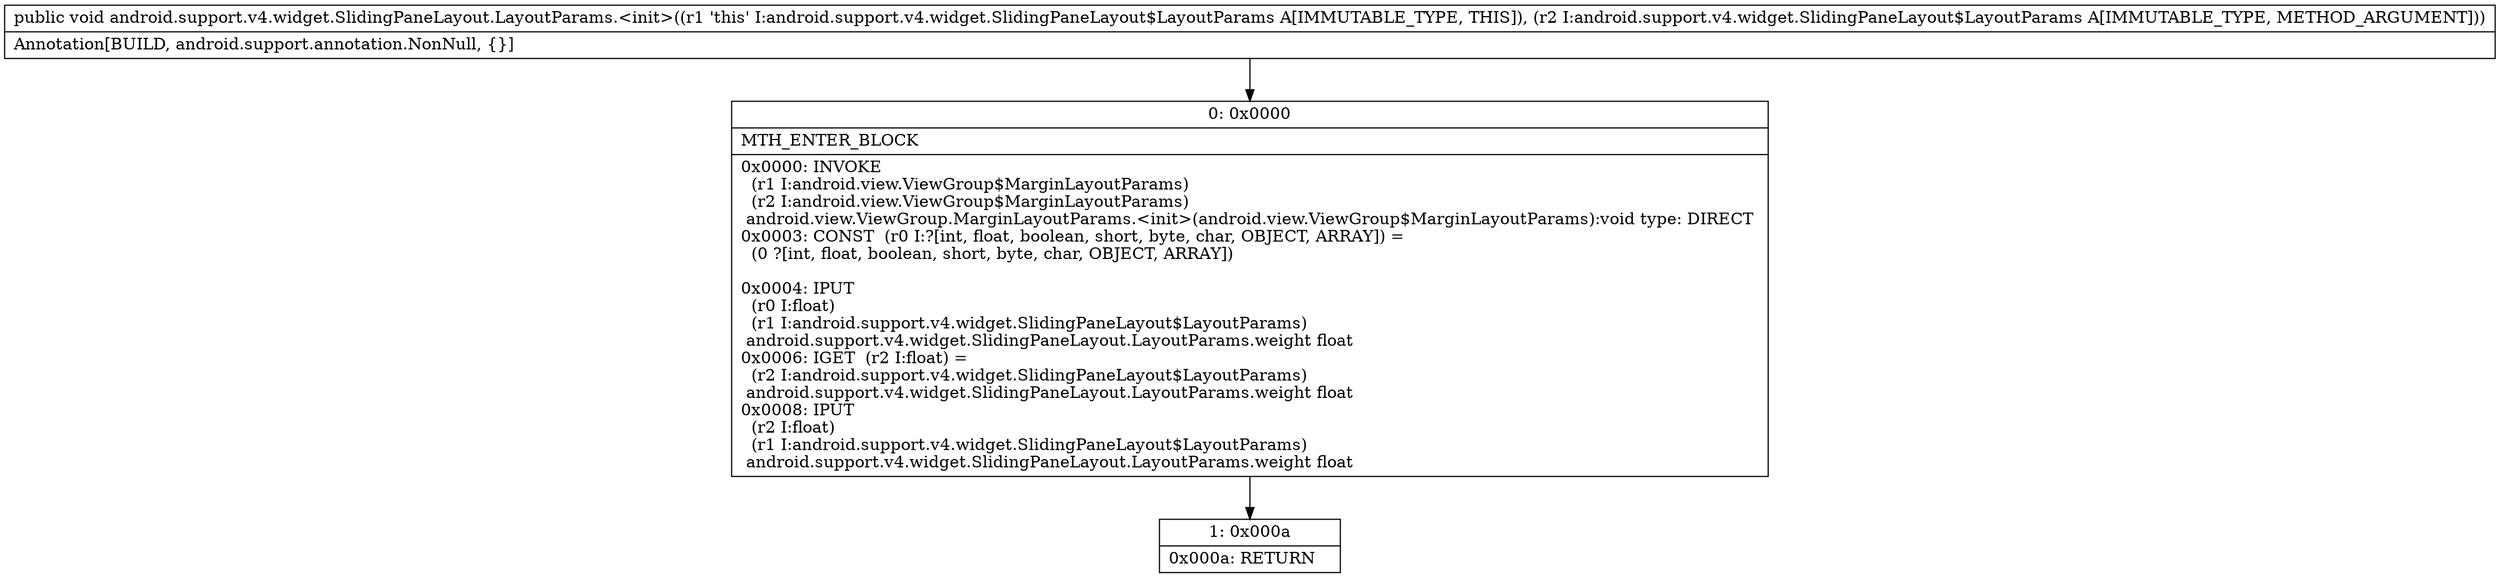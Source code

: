digraph "CFG forandroid.support.v4.widget.SlidingPaneLayout.LayoutParams.\<init\>(Landroid\/support\/v4\/widget\/SlidingPaneLayout$LayoutParams;)V" {
Node_0 [shape=record,label="{0\:\ 0x0000|MTH_ENTER_BLOCK\l|0x0000: INVOKE  \l  (r1 I:android.view.ViewGroup$MarginLayoutParams)\l  (r2 I:android.view.ViewGroup$MarginLayoutParams)\l android.view.ViewGroup.MarginLayoutParams.\<init\>(android.view.ViewGroup$MarginLayoutParams):void type: DIRECT \l0x0003: CONST  (r0 I:?[int, float, boolean, short, byte, char, OBJECT, ARRAY]) = \l  (0 ?[int, float, boolean, short, byte, char, OBJECT, ARRAY])\l \l0x0004: IPUT  \l  (r0 I:float)\l  (r1 I:android.support.v4.widget.SlidingPaneLayout$LayoutParams)\l android.support.v4.widget.SlidingPaneLayout.LayoutParams.weight float \l0x0006: IGET  (r2 I:float) = \l  (r2 I:android.support.v4.widget.SlidingPaneLayout$LayoutParams)\l android.support.v4.widget.SlidingPaneLayout.LayoutParams.weight float \l0x0008: IPUT  \l  (r2 I:float)\l  (r1 I:android.support.v4.widget.SlidingPaneLayout$LayoutParams)\l android.support.v4.widget.SlidingPaneLayout.LayoutParams.weight float \l}"];
Node_1 [shape=record,label="{1\:\ 0x000a|0x000a: RETURN   \l}"];
MethodNode[shape=record,label="{public void android.support.v4.widget.SlidingPaneLayout.LayoutParams.\<init\>((r1 'this' I:android.support.v4.widget.SlidingPaneLayout$LayoutParams A[IMMUTABLE_TYPE, THIS]), (r2 I:android.support.v4.widget.SlidingPaneLayout$LayoutParams A[IMMUTABLE_TYPE, METHOD_ARGUMENT]))  | Annotation[BUILD, android.support.annotation.NonNull, \{\}]\l}"];
MethodNode -> Node_0;
Node_0 -> Node_1;
}

